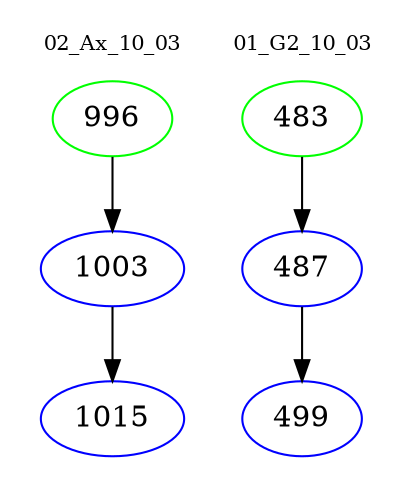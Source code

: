 digraph{
subgraph cluster_0 {
color = white
label = "02_Ax_10_03";
fontsize=10;
T0_996 [label="996", color="green"]
T0_996 -> T0_1003 [color="black"]
T0_1003 [label="1003", color="blue"]
T0_1003 -> T0_1015 [color="black"]
T0_1015 [label="1015", color="blue"]
}
subgraph cluster_1 {
color = white
label = "01_G2_10_03";
fontsize=10;
T1_483 [label="483", color="green"]
T1_483 -> T1_487 [color="black"]
T1_487 [label="487", color="blue"]
T1_487 -> T1_499 [color="black"]
T1_499 [label="499", color="blue"]
}
}
